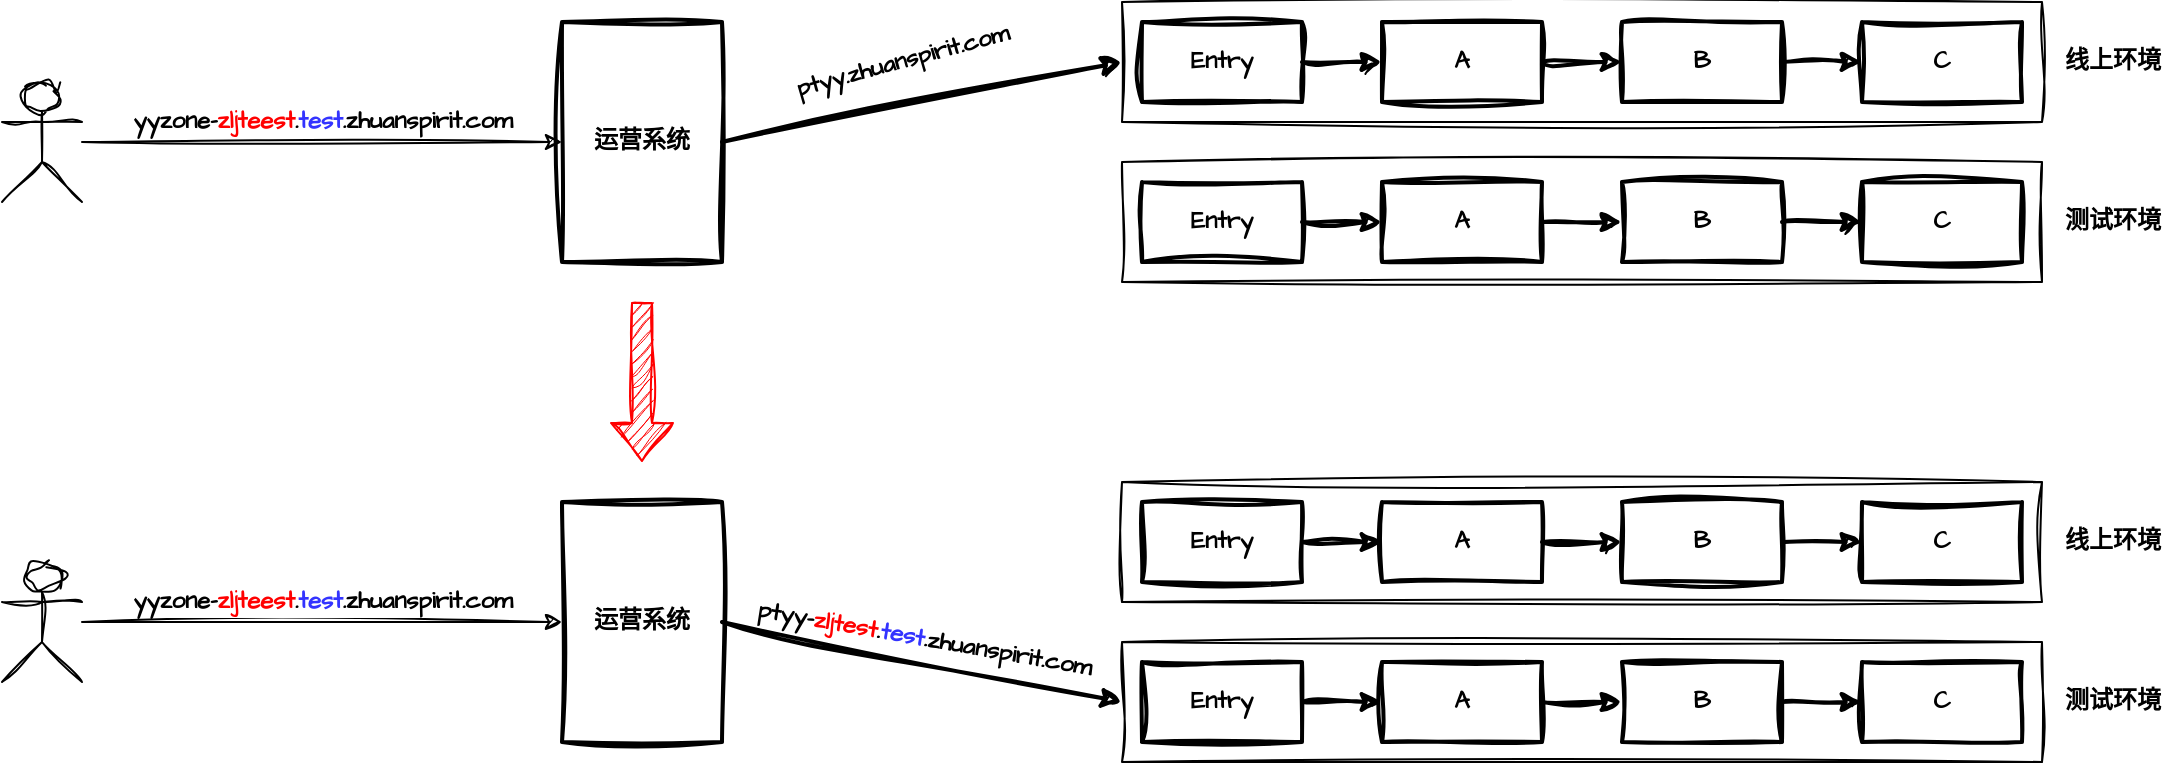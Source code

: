 <mxfile version="26.2.14">
  <diagram name="第 1 页" id="oHD-tsFR7v9sybY2QBcn">
    <mxGraphModel dx="1454" dy="1126" grid="1" gridSize="10" guides="1" tooltips="1" connect="1" arrows="1" fold="1" page="1" pageScale="1" pageWidth="827" pageHeight="1169" math="0" shadow="0">
      <root>
        <mxCell id="0" />
        <mxCell id="1" parent="0" />
        <mxCell id="fYj6RV3s_RDbV_FSJ3RX-14" value="" style="rounded=0;whiteSpace=wrap;html=1;sketch=1;hachureGap=4;jiggle=2;curveFitting=1;fontFamily=Architects Daughter;fontSource=https%3A%2F%2Ffonts.googleapis.com%2Fcss%3Ffamily%3DArchitects%2BDaughter;fillColor=none;" vertex="1" parent="1">
          <mxGeometry x="560" y="390" width="460" height="60" as="geometry" />
        </mxCell>
        <mxCell id="fYj6RV3s_RDbV_FSJ3RX-4" style="edgeStyle=orthogonalEdgeStyle;rounded=0;sketch=1;hachureGap=4;jiggle=2;curveFitting=1;orthogonalLoop=1;jettySize=auto;html=1;entryX=0;entryY=0.5;entryDx=0;entryDy=0;fontFamily=Architects Daughter;fontSource=https%3A%2F%2Ffonts.googleapis.com%2Fcss%3Ffamily%3DArchitects%2BDaughter;" edge="1" parent="1" source="fYj6RV3s_RDbV_FSJ3RX-1" target="fYj6RV3s_RDbV_FSJ3RX-3">
          <mxGeometry relative="1" as="geometry" />
        </mxCell>
        <mxCell id="fYj6RV3s_RDbV_FSJ3RX-5" value="yyzone-&lt;font style=&quot;color: rgb(255, 0, 0);&quot;&gt;zljteest&lt;/font&gt;.&lt;font style=&quot;color: rgb(51, 51, 255);&quot;&gt;test&lt;/font&gt;.zhuanspirit.com" style="edgeLabel;html=1;align=center;verticalAlign=middle;resizable=0;points=[];sketch=1;hachureGap=4;jiggle=2;curveFitting=1;fontFamily=Architects Daughter;fontSource=https%3A%2F%2Ffonts.googleapis.com%2Fcss%3Ffamily%3DArchitects%2BDaughter;fontStyle=1;fontSize=12;" vertex="1" connectable="0" parent="fYj6RV3s_RDbV_FSJ3RX-4">
          <mxGeometry x="-0.3" y="3" relative="1" as="geometry">
            <mxPoint x="36" y="-7" as="offset" />
          </mxGeometry>
        </mxCell>
        <mxCell id="fYj6RV3s_RDbV_FSJ3RX-1" value="" style="shape=umlActor;verticalLabelPosition=bottom;verticalAlign=top;html=1;outlineConnect=0;sketch=1;hachureGap=4;jiggle=2;curveFitting=1;fontFamily=Architects Daughter;fontSource=https%3A%2F%2Ffonts.googleapis.com%2Fcss%3Ffamily%3DArchitects%2BDaughter;" vertex="1" parent="1">
          <mxGeometry y="350" width="40" height="60" as="geometry" />
        </mxCell>
        <mxCell id="fYj6RV3s_RDbV_FSJ3RX-3" value="&lt;b&gt;运营系统&lt;/b&gt;" style="rounded=0;whiteSpace=wrap;html=1;sketch=1;hachureGap=4;jiggle=2;curveFitting=1;fontFamily=Architects Daughter;fontSource=https%3A%2F%2Ffonts.googleapis.com%2Fcss%3Ffamily%3DArchitects%2BDaughter;fillColor=none;strokeWidth=2;" vertex="1" parent="1">
          <mxGeometry x="280" y="320" width="80" height="120" as="geometry" />
        </mxCell>
        <mxCell id="fYj6RV3s_RDbV_FSJ3RX-11" style="edgeStyle=orthogonalEdgeStyle;rounded=0;sketch=1;hachureGap=4;jiggle=2;curveFitting=1;orthogonalLoop=1;jettySize=auto;html=1;exitX=1;exitY=0.5;exitDx=0;exitDy=0;entryX=0;entryY=0.5;entryDx=0;entryDy=0;fontFamily=Architects Daughter;fontSource=https%3A%2F%2Ffonts.googleapis.com%2Fcss%3Ffamily%3DArchitects%2BDaughter;strokeWidth=2;" edge="1" parent="1" source="fYj6RV3s_RDbV_FSJ3RX-7" target="fYj6RV3s_RDbV_FSJ3RX-8">
          <mxGeometry relative="1" as="geometry" />
        </mxCell>
        <mxCell id="fYj6RV3s_RDbV_FSJ3RX-7" value="Entry" style="rounded=0;whiteSpace=wrap;html=1;sketch=1;hachureGap=4;jiggle=2;curveFitting=1;fontFamily=Architects Daughter;fontSource=https%3A%2F%2Ffonts.googleapis.com%2Fcss%3Ffamily%3DArchitects%2BDaughter;fillColor=none;strokeWidth=2;fontStyle=1" vertex="1" parent="1">
          <mxGeometry x="570" y="400" width="80" height="40" as="geometry" />
        </mxCell>
        <mxCell id="fYj6RV3s_RDbV_FSJ3RX-12" style="edgeStyle=orthogonalEdgeStyle;rounded=0;sketch=1;hachureGap=4;jiggle=2;curveFitting=1;orthogonalLoop=1;jettySize=auto;html=1;exitX=1;exitY=0.5;exitDx=0;exitDy=0;entryX=0;entryY=0.5;entryDx=0;entryDy=0;fontFamily=Architects Daughter;fontSource=https%3A%2F%2Ffonts.googleapis.com%2Fcss%3Ffamily%3DArchitects%2BDaughter;strokeWidth=2;" edge="1" parent="1" source="fYj6RV3s_RDbV_FSJ3RX-8" target="fYj6RV3s_RDbV_FSJ3RX-9">
          <mxGeometry relative="1" as="geometry" />
        </mxCell>
        <mxCell id="fYj6RV3s_RDbV_FSJ3RX-8" value="A" style="rounded=0;whiteSpace=wrap;html=1;sketch=1;hachureGap=4;jiggle=2;curveFitting=1;fontFamily=Architects Daughter;fontSource=https%3A%2F%2Ffonts.googleapis.com%2Fcss%3Ffamily%3DArchitects%2BDaughter;fillColor=none;strokeWidth=2;fontStyle=1" vertex="1" parent="1">
          <mxGeometry x="690" y="400" width="80" height="40" as="geometry" />
        </mxCell>
        <mxCell id="fYj6RV3s_RDbV_FSJ3RX-13" style="edgeStyle=orthogonalEdgeStyle;rounded=0;sketch=1;hachureGap=4;jiggle=2;curveFitting=1;orthogonalLoop=1;jettySize=auto;html=1;exitX=1;exitY=0.5;exitDx=0;exitDy=0;entryX=0;entryY=0.5;entryDx=0;entryDy=0;fontFamily=Architects Daughter;fontSource=https%3A%2F%2Ffonts.googleapis.com%2Fcss%3Ffamily%3DArchitects%2BDaughter;strokeWidth=2;" edge="1" parent="1" source="fYj6RV3s_RDbV_FSJ3RX-9" target="fYj6RV3s_RDbV_FSJ3RX-10">
          <mxGeometry relative="1" as="geometry" />
        </mxCell>
        <mxCell id="fYj6RV3s_RDbV_FSJ3RX-9" value="B" style="rounded=0;whiteSpace=wrap;html=1;sketch=1;hachureGap=4;jiggle=2;curveFitting=1;fontFamily=Architects Daughter;fontSource=https%3A%2F%2Ffonts.googleapis.com%2Fcss%3Ffamily%3DArchitects%2BDaughter;fillColor=none;strokeWidth=2;fontStyle=1" vertex="1" parent="1">
          <mxGeometry x="810" y="400" width="80" height="40" as="geometry" />
        </mxCell>
        <mxCell id="fYj6RV3s_RDbV_FSJ3RX-10" value="C" style="rounded=0;whiteSpace=wrap;html=1;sketch=1;hachureGap=4;jiggle=2;curveFitting=1;fontFamily=Architects Daughter;fontSource=https%3A%2F%2Ffonts.googleapis.com%2Fcss%3Ffamily%3DArchitects%2BDaughter;fillColor=none;strokeWidth=2;fontStyle=1" vertex="1" parent="1">
          <mxGeometry x="930" y="400" width="80" height="40" as="geometry" />
        </mxCell>
        <mxCell id="fYj6RV3s_RDbV_FSJ3RX-15" value="&lt;b&gt;测试环境&lt;/b&gt;" style="text;html=1;align=center;verticalAlign=middle;resizable=0;points=[];autosize=1;strokeColor=none;fillColor=none;fontFamily=Architects Daughter;fontSource=https%3A%2F%2Ffonts.googleapis.com%2Fcss%3Ffamily%3DArchitects%2BDaughter;" vertex="1" parent="1">
          <mxGeometry x="1020" y="405" width="70" height="30" as="geometry" />
        </mxCell>
        <mxCell id="fYj6RV3s_RDbV_FSJ3RX-17" value="" style="rounded=0;whiteSpace=wrap;html=1;sketch=1;hachureGap=4;jiggle=2;curveFitting=1;fontFamily=Architects Daughter;fontSource=https%3A%2F%2Ffonts.googleapis.com%2Fcss%3Ffamily%3DArchitects%2BDaughter;fillColor=none;" vertex="1" parent="1">
          <mxGeometry x="560" y="310" width="460" height="60" as="geometry" />
        </mxCell>
        <mxCell id="fYj6RV3s_RDbV_FSJ3RX-18" style="edgeStyle=orthogonalEdgeStyle;rounded=0;sketch=1;hachureGap=4;jiggle=2;curveFitting=1;orthogonalLoop=1;jettySize=auto;html=1;exitX=1;exitY=0.5;exitDx=0;exitDy=0;entryX=0;entryY=0.5;entryDx=0;entryDy=0;fontFamily=Architects Daughter;fontSource=https%3A%2F%2Ffonts.googleapis.com%2Fcss%3Ffamily%3DArchitects%2BDaughter;strokeWidth=2;" edge="1" parent="1" source="fYj6RV3s_RDbV_FSJ3RX-19" target="fYj6RV3s_RDbV_FSJ3RX-21">
          <mxGeometry relative="1" as="geometry" />
        </mxCell>
        <mxCell id="fYj6RV3s_RDbV_FSJ3RX-19" value="Entry" style="rounded=0;whiteSpace=wrap;html=1;sketch=1;hachureGap=4;jiggle=2;curveFitting=1;fontFamily=Architects Daughter;fontSource=https%3A%2F%2Ffonts.googleapis.com%2Fcss%3Ffamily%3DArchitects%2BDaughter;fillColor=none;strokeWidth=2;fontStyle=1" vertex="1" parent="1">
          <mxGeometry x="570" y="320" width="80" height="40" as="geometry" />
        </mxCell>
        <mxCell id="fYj6RV3s_RDbV_FSJ3RX-20" style="edgeStyle=orthogonalEdgeStyle;rounded=0;sketch=1;hachureGap=4;jiggle=2;curveFitting=1;orthogonalLoop=1;jettySize=auto;html=1;exitX=1;exitY=0.5;exitDx=0;exitDy=0;entryX=0;entryY=0.5;entryDx=0;entryDy=0;fontFamily=Architects Daughter;fontSource=https%3A%2F%2Ffonts.googleapis.com%2Fcss%3Ffamily%3DArchitects%2BDaughter;strokeWidth=2;" edge="1" parent="1" source="fYj6RV3s_RDbV_FSJ3RX-21" target="fYj6RV3s_RDbV_FSJ3RX-23">
          <mxGeometry relative="1" as="geometry" />
        </mxCell>
        <mxCell id="fYj6RV3s_RDbV_FSJ3RX-21" value="A" style="rounded=0;whiteSpace=wrap;html=1;sketch=1;hachureGap=4;jiggle=2;curveFitting=1;fontFamily=Architects Daughter;fontSource=https%3A%2F%2Ffonts.googleapis.com%2Fcss%3Ffamily%3DArchitects%2BDaughter;fillColor=none;strokeWidth=2;fontStyle=1" vertex="1" parent="1">
          <mxGeometry x="690" y="320" width="80" height="40" as="geometry" />
        </mxCell>
        <mxCell id="fYj6RV3s_RDbV_FSJ3RX-22" style="edgeStyle=orthogonalEdgeStyle;rounded=0;sketch=1;hachureGap=4;jiggle=2;curveFitting=1;orthogonalLoop=1;jettySize=auto;html=1;exitX=1;exitY=0.5;exitDx=0;exitDy=0;entryX=0;entryY=0.5;entryDx=0;entryDy=0;fontFamily=Architects Daughter;fontSource=https%3A%2F%2Ffonts.googleapis.com%2Fcss%3Ffamily%3DArchitects%2BDaughter;strokeWidth=2;" edge="1" parent="1" source="fYj6RV3s_RDbV_FSJ3RX-23" target="fYj6RV3s_RDbV_FSJ3RX-24">
          <mxGeometry relative="1" as="geometry" />
        </mxCell>
        <mxCell id="fYj6RV3s_RDbV_FSJ3RX-23" value="B" style="rounded=0;whiteSpace=wrap;html=1;sketch=1;hachureGap=4;jiggle=2;curveFitting=1;fontFamily=Architects Daughter;fontSource=https%3A%2F%2Ffonts.googleapis.com%2Fcss%3Ffamily%3DArchitects%2BDaughter;fillColor=none;strokeWidth=2;fontStyle=1" vertex="1" parent="1">
          <mxGeometry x="810" y="320" width="80" height="40" as="geometry" />
        </mxCell>
        <mxCell id="fYj6RV3s_RDbV_FSJ3RX-24" value="C" style="rounded=0;whiteSpace=wrap;html=1;sketch=1;hachureGap=4;jiggle=2;curveFitting=1;fontFamily=Architects Daughter;fontSource=https%3A%2F%2Ffonts.googleapis.com%2Fcss%3Ffamily%3DArchitects%2BDaughter;fillColor=none;strokeWidth=2;fontStyle=1" vertex="1" parent="1">
          <mxGeometry x="930" y="320" width="80" height="40" as="geometry" />
        </mxCell>
        <mxCell id="fYj6RV3s_RDbV_FSJ3RX-25" value="&lt;b&gt;线上环境&lt;/b&gt;" style="text;html=1;align=center;verticalAlign=middle;resizable=0;points=[];autosize=1;strokeColor=none;fillColor=none;fontFamily=Architects Daughter;fontSource=https%3A%2F%2Ffonts.googleapis.com%2Fcss%3Ffamily%3DArchitects%2BDaughter;" vertex="1" parent="1">
          <mxGeometry x="1020" y="325" width="70" height="30" as="geometry" />
        </mxCell>
        <mxCell id="fYj6RV3s_RDbV_FSJ3RX-26" value="" style="endArrow=classic;html=1;rounded=0;sketch=1;hachureGap=4;jiggle=2;curveFitting=1;fontFamily=Architects Daughter;fontSource=https%3A%2F%2Ffonts.googleapis.com%2Fcss%3Ffamily%3DArchitects%2BDaughter;exitX=1;exitY=0.5;exitDx=0;exitDy=0;entryX=0;entryY=0.5;entryDx=0;entryDy=0;strokeWidth=2;" edge="1" parent="1" source="fYj6RV3s_RDbV_FSJ3RX-3" target="fYj6RV3s_RDbV_FSJ3RX-17">
          <mxGeometry width="50" height="50" relative="1" as="geometry">
            <mxPoint x="390" y="550" as="sourcePoint" />
            <mxPoint x="440" y="500" as="targetPoint" />
          </mxGeometry>
        </mxCell>
        <mxCell id="fYj6RV3s_RDbV_FSJ3RX-27" value="&lt;b&gt;&lt;font style=&quot;font-size: 12px;&quot;&gt;ptyy.zhuanspirit.com&lt;/font&gt;&lt;/b&gt;" style="edgeLabel;html=1;align=center;verticalAlign=middle;resizable=0;points=[];sketch=1;hachureGap=4;jiggle=2;curveFitting=1;fontFamily=Architects Daughter;fontSource=https%3A%2F%2Ffonts.googleapis.com%2Fcss%3Ffamily%3DArchitects%2BDaughter;rotation=-15;" vertex="1" connectable="0" parent="fYj6RV3s_RDbV_FSJ3RX-26">
          <mxGeometry x="-0.185" y="1" relative="1" as="geometry">
            <mxPoint x="9" y="-23" as="offset" />
          </mxGeometry>
        </mxCell>
        <mxCell id="fYj6RV3s_RDbV_FSJ3RX-28" value="" style="rounded=0;whiteSpace=wrap;html=1;sketch=1;hachureGap=4;jiggle=2;curveFitting=1;fontFamily=Architects Daughter;fontSource=https%3A%2F%2Ffonts.googleapis.com%2Fcss%3Ffamily%3DArchitects%2BDaughter;fillColor=none;" vertex="1" parent="1">
          <mxGeometry x="560" y="630" width="460" height="60" as="geometry" />
        </mxCell>
        <mxCell id="fYj6RV3s_RDbV_FSJ3RX-29" style="edgeStyle=orthogonalEdgeStyle;rounded=0;sketch=1;hachureGap=4;jiggle=2;curveFitting=1;orthogonalLoop=1;jettySize=auto;html=1;entryX=0;entryY=0.5;entryDx=0;entryDy=0;fontFamily=Architects Daughter;fontSource=https%3A%2F%2Ffonts.googleapis.com%2Fcss%3Ffamily%3DArchitects%2BDaughter;" edge="1" parent="1" source="fYj6RV3s_RDbV_FSJ3RX-31" target="fYj6RV3s_RDbV_FSJ3RX-32">
          <mxGeometry relative="1" as="geometry" />
        </mxCell>
        <mxCell id="fYj6RV3s_RDbV_FSJ3RX-30" value="yyzone-&lt;font style=&quot;color: rgb(255, 0, 0);&quot;&gt;zljteest&lt;/font&gt;.&lt;font style=&quot;color: rgb(51, 51, 255);&quot;&gt;test&lt;/font&gt;.zhuanspirit.com" style="edgeLabel;html=1;align=center;verticalAlign=middle;resizable=0;points=[];sketch=1;hachureGap=4;jiggle=2;curveFitting=1;fontFamily=Architects Daughter;fontSource=https%3A%2F%2Ffonts.googleapis.com%2Fcss%3Ffamily%3DArchitects%2BDaughter;fontStyle=1;fontSize=12;" vertex="1" connectable="0" parent="fYj6RV3s_RDbV_FSJ3RX-29">
          <mxGeometry x="-0.3" y="3" relative="1" as="geometry">
            <mxPoint x="36" y="-7" as="offset" />
          </mxGeometry>
        </mxCell>
        <mxCell id="fYj6RV3s_RDbV_FSJ3RX-31" value="" style="shape=umlActor;verticalLabelPosition=bottom;verticalAlign=top;html=1;outlineConnect=0;sketch=1;hachureGap=4;jiggle=2;curveFitting=1;fontFamily=Architects Daughter;fontSource=https%3A%2F%2Ffonts.googleapis.com%2Fcss%3Ffamily%3DArchitects%2BDaughter;" vertex="1" parent="1">
          <mxGeometry y="590" width="40" height="60" as="geometry" />
        </mxCell>
        <mxCell id="fYj6RV3s_RDbV_FSJ3RX-32" value="&lt;b&gt;运营系统&lt;/b&gt;" style="rounded=0;whiteSpace=wrap;html=1;sketch=1;hachureGap=4;jiggle=2;curveFitting=1;fontFamily=Architects Daughter;fontSource=https%3A%2F%2Ffonts.googleapis.com%2Fcss%3Ffamily%3DArchitects%2BDaughter;fillColor=none;strokeWidth=2;" vertex="1" parent="1">
          <mxGeometry x="280" y="560" width="80" height="120" as="geometry" />
        </mxCell>
        <mxCell id="fYj6RV3s_RDbV_FSJ3RX-33" style="edgeStyle=orthogonalEdgeStyle;rounded=0;sketch=1;hachureGap=4;jiggle=2;curveFitting=1;orthogonalLoop=1;jettySize=auto;html=1;exitX=1;exitY=0.5;exitDx=0;exitDy=0;entryX=0;entryY=0.5;entryDx=0;entryDy=0;fontFamily=Architects Daughter;fontSource=https%3A%2F%2Ffonts.googleapis.com%2Fcss%3Ffamily%3DArchitects%2BDaughter;strokeWidth=2;" edge="1" parent="1" source="fYj6RV3s_RDbV_FSJ3RX-34" target="fYj6RV3s_RDbV_FSJ3RX-36">
          <mxGeometry relative="1" as="geometry" />
        </mxCell>
        <mxCell id="fYj6RV3s_RDbV_FSJ3RX-34" value="Entry" style="rounded=0;whiteSpace=wrap;html=1;sketch=1;hachureGap=4;jiggle=2;curveFitting=1;fontFamily=Architects Daughter;fontSource=https%3A%2F%2Ffonts.googleapis.com%2Fcss%3Ffamily%3DArchitects%2BDaughter;fillColor=none;strokeWidth=2;fontStyle=1" vertex="1" parent="1">
          <mxGeometry x="570" y="640" width="80" height="40" as="geometry" />
        </mxCell>
        <mxCell id="fYj6RV3s_RDbV_FSJ3RX-35" style="edgeStyle=orthogonalEdgeStyle;rounded=0;sketch=1;hachureGap=4;jiggle=2;curveFitting=1;orthogonalLoop=1;jettySize=auto;html=1;exitX=1;exitY=0.5;exitDx=0;exitDy=0;entryX=0;entryY=0.5;entryDx=0;entryDy=0;fontFamily=Architects Daughter;fontSource=https%3A%2F%2Ffonts.googleapis.com%2Fcss%3Ffamily%3DArchitects%2BDaughter;strokeWidth=2;" edge="1" parent="1" source="fYj6RV3s_RDbV_FSJ3RX-36" target="fYj6RV3s_RDbV_FSJ3RX-38">
          <mxGeometry relative="1" as="geometry" />
        </mxCell>
        <mxCell id="fYj6RV3s_RDbV_FSJ3RX-36" value="A" style="rounded=0;whiteSpace=wrap;html=1;sketch=1;hachureGap=4;jiggle=2;curveFitting=1;fontFamily=Architects Daughter;fontSource=https%3A%2F%2Ffonts.googleapis.com%2Fcss%3Ffamily%3DArchitects%2BDaughter;fillColor=none;strokeWidth=2;fontStyle=1" vertex="1" parent="1">
          <mxGeometry x="690" y="640" width="80" height="40" as="geometry" />
        </mxCell>
        <mxCell id="fYj6RV3s_RDbV_FSJ3RX-37" style="edgeStyle=orthogonalEdgeStyle;rounded=0;sketch=1;hachureGap=4;jiggle=2;curveFitting=1;orthogonalLoop=1;jettySize=auto;html=1;exitX=1;exitY=0.5;exitDx=0;exitDy=0;entryX=0;entryY=0.5;entryDx=0;entryDy=0;fontFamily=Architects Daughter;fontSource=https%3A%2F%2Ffonts.googleapis.com%2Fcss%3Ffamily%3DArchitects%2BDaughter;strokeWidth=2;" edge="1" parent="1" source="fYj6RV3s_RDbV_FSJ3RX-38" target="fYj6RV3s_RDbV_FSJ3RX-39">
          <mxGeometry relative="1" as="geometry" />
        </mxCell>
        <mxCell id="fYj6RV3s_RDbV_FSJ3RX-38" value="B" style="rounded=0;whiteSpace=wrap;html=1;sketch=1;hachureGap=4;jiggle=2;curveFitting=1;fontFamily=Architects Daughter;fontSource=https%3A%2F%2Ffonts.googleapis.com%2Fcss%3Ffamily%3DArchitects%2BDaughter;fillColor=none;strokeWidth=2;fontStyle=1" vertex="1" parent="1">
          <mxGeometry x="810" y="640" width="80" height="40" as="geometry" />
        </mxCell>
        <mxCell id="fYj6RV3s_RDbV_FSJ3RX-39" value="C" style="rounded=0;whiteSpace=wrap;html=1;sketch=1;hachureGap=4;jiggle=2;curveFitting=1;fontFamily=Architects Daughter;fontSource=https%3A%2F%2Ffonts.googleapis.com%2Fcss%3Ffamily%3DArchitects%2BDaughter;fillColor=none;strokeWidth=2;fontStyle=1" vertex="1" parent="1">
          <mxGeometry x="930" y="640" width="80" height="40" as="geometry" />
        </mxCell>
        <mxCell id="fYj6RV3s_RDbV_FSJ3RX-40" value="&lt;b&gt;测试环境&lt;/b&gt;" style="text;html=1;align=center;verticalAlign=middle;resizable=0;points=[];autosize=1;strokeColor=none;fillColor=none;fontFamily=Architects Daughter;fontSource=https%3A%2F%2Ffonts.googleapis.com%2Fcss%3Ffamily%3DArchitects%2BDaughter;" vertex="1" parent="1">
          <mxGeometry x="1020" y="645" width="70" height="30" as="geometry" />
        </mxCell>
        <mxCell id="fYj6RV3s_RDbV_FSJ3RX-41" value="" style="rounded=0;whiteSpace=wrap;html=1;sketch=1;hachureGap=4;jiggle=2;curveFitting=1;fontFamily=Architects Daughter;fontSource=https%3A%2F%2Ffonts.googleapis.com%2Fcss%3Ffamily%3DArchitects%2BDaughter;fillColor=none;" vertex="1" parent="1">
          <mxGeometry x="560" y="550" width="460" height="60" as="geometry" />
        </mxCell>
        <mxCell id="fYj6RV3s_RDbV_FSJ3RX-42" style="edgeStyle=orthogonalEdgeStyle;rounded=0;sketch=1;hachureGap=4;jiggle=2;curveFitting=1;orthogonalLoop=1;jettySize=auto;html=1;exitX=1;exitY=0.5;exitDx=0;exitDy=0;entryX=0;entryY=0.5;entryDx=0;entryDy=0;fontFamily=Architects Daughter;fontSource=https%3A%2F%2Ffonts.googleapis.com%2Fcss%3Ffamily%3DArchitects%2BDaughter;strokeWidth=2;" edge="1" parent="1" source="fYj6RV3s_RDbV_FSJ3RX-43" target="fYj6RV3s_RDbV_FSJ3RX-45">
          <mxGeometry relative="1" as="geometry" />
        </mxCell>
        <mxCell id="fYj6RV3s_RDbV_FSJ3RX-43" value="Entry" style="rounded=0;whiteSpace=wrap;html=1;sketch=1;hachureGap=4;jiggle=2;curveFitting=1;fontFamily=Architects Daughter;fontSource=https%3A%2F%2Ffonts.googleapis.com%2Fcss%3Ffamily%3DArchitects%2BDaughter;fillColor=none;strokeWidth=2;fontStyle=1" vertex="1" parent="1">
          <mxGeometry x="570" y="560" width="80" height="40" as="geometry" />
        </mxCell>
        <mxCell id="fYj6RV3s_RDbV_FSJ3RX-44" style="edgeStyle=orthogonalEdgeStyle;rounded=0;sketch=1;hachureGap=4;jiggle=2;curveFitting=1;orthogonalLoop=1;jettySize=auto;html=1;exitX=1;exitY=0.5;exitDx=0;exitDy=0;entryX=0;entryY=0.5;entryDx=0;entryDy=0;fontFamily=Architects Daughter;fontSource=https%3A%2F%2Ffonts.googleapis.com%2Fcss%3Ffamily%3DArchitects%2BDaughter;strokeWidth=2;" edge="1" parent="1" source="fYj6RV3s_RDbV_FSJ3RX-45" target="fYj6RV3s_RDbV_FSJ3RX-47">
          <mxGeometry relative="1" as="geometry" />
        </mxCell>
        <mxCell id="fYj6RV3s_RDbV_FSJ3RX-45" value="A" style="rounded=0;whiteSpace=wrap;html=1;sketch=1;hachureGap=4;jiggle=2;curveFitting=1;fontFamily=Architects Daughter;fontSource=https%3A%2F%2Ffonts.googleapis.com%2Fcss%3Ffamily%3DArchitects%2BDaughter;fillColor=none;strokeWidth=2;fontStyle=1" vertex="1" parent="1">
          <mxGeometry x="690" y="560" width="80" height="40" as="geometry" />
        </mxCell>
        <mxCell id="fYj6RV3s_RDbV_FSJ3RX-46" style="edgeStyle=orthogonalEdgeStyle;rounded=0;sketch=1;hachureGap=4;jiggle=2;curveFitting=1;orthogonalLoop=1;jettySize=auto;html=1;exitX=1;exitY=0.5;exitDx=0;exitDy=0;entryX=0;entryY=0.5;entryDx=0;entryDy=0;fontFamily=Architects Daughter;fontSource=https%3A%2F%2Ffonts.googleapis.com%2Fcss%3Ffamily%3DArchitects%2BDaughter;strokeWidth=2;" edge="1" parent="1" source="fYj6RV3s_RDbV_FSJ3RX-47" target="fYj6RV3s_RDbV_FSJ3RX-48">
          <mxGeometry relative="1" as="geometry" />
        </mxCell>
        <mxCell id="fYj6RV3s_RDbV_FSJ3RX-47" value="B" style="rounded=0;whiteSpace=wrap;html=1;sketch=1;hachureGap=4;jiggle=2;curveFitting=1;fontFamily=Architects Daughter;fontSource=https%3A%2F%2Ffonts.googleapis.com%2Fcss%3Ffamily%3DArchitects%2BDaughter;fillColor=none;strokeWidth=2;fontStyle=1" vertex="1" parent="1">
          <mxGeometry x="810" y="560" width="80" height="40" as="geometry" />
        </mxCell>
        <mxCell id="fYj6RV3s_RDbV_FSJ3RX-48" value="C" style="rounded=0;whiteSpace=wrap;html=1;sketch=1;hachureGap=4;jiggle=2;curveFitting=1;fontFamily=Architects Daughter;fontSource=https%3A%2F%2Ffonts.googleapis.com%2Fcss%3Ffamily%3DArchitects%2BDaughter;fillColor=none;strokeWidth=2;fontStyle=1" vertex="1" parent="1">
          <mxGeometry x="930" y="560" width="80" height="40" as="geometry" />
        </mxCell>
        <mxCell id="fYj6RV3s_RDbV_FSJ3RX-49" value="&lt;b&gt;线上环境&lt;/b&gt;" style="text;html=1;align=center;verticalAlign=middle;resizable=0;points=[];autosize=1;strokeColor=none;fillColor=none;fontFamily=Architects Daughter;fontSource=https%3A%2F%2Ffonts.googleapis.com%2Fcss%3Ffamily%3DArchitects%2BDaughter;" vertex="1" parent="1">
          <mxGeometry x="1020" y="565" width="70" height="30" as="geometry" />
        </mxCell>
        <mxCell id="fYj6RV3s_RDbV_FSJ3RX-50" value="" style="endArrow=classic;html=1;rounded=0;sketch=1;hachureGap=4;jiggle=2;curveFitting=1;fontFamily=Architects Daughter;fontSource=https%3A%2F%2Ffonts.googleapis.com%2Fcss%3Ffamily%3DArchitects%2BDaughter;exitX=1;exitY=0.5;exitDx=0;exitDy=0;entryX=0;entryY=0.5;entryDx=0;entryDy=0;strokeWidth=2;" edge="1" parent="1" source="fYj6RV3s_RDbV_FSJ3RX-32" target="fYj6RV3s_RDbV_FSJ3RX-28">
          <mxGeometry width="50" height="50" relative="1" as="geometry">
            <mxPoint x="390" y="790" as="sourcePoint" />
            <mxPoint x="440" y="740" as="targetPoint" />
          </mxGeometry>
        </mxCell>
        <mxCell id="fYj6RV3s_RDbV_FSJ3RX-51" value="&lt;b&gt;&lt;font style=&quot;font-size: 12px;&quot;&gt;ptyy-&lt;font style=&quot;color: rgb(255, 0, 0);&quot;&gt;zljtest&lt;/font&gt;.&lt;font style=&quot;color: rgb(51, 51, 255);&quot;&gt;test&lt;/font&gt;.zhuanspirit.com&lt;/font&gt;&lt;/b&gt;" style="edgeLabel;html=1;align=center;verticalAlign=middle;resizable=0;points=[];sketch=1;hachureGap=4;jiggle=2;curveFitting=1;fontFamily=Architects Daughter;fontSource=https%3A%2F%2Ffonts.googleapis.com%2Fcss%3Ffamily%3DArchitects%2BDaughter;rotation=10;" vertex="1" connectable="0" parent="fYj6RV3s_RDbV_FSJ3RX-50">
          <mxGeometry x="-0.185" y="1" relative="1" as="geometry">
            <mxPoint x="19" y="-7" as="offset" />
          </mxGeometry>
        </mxCell>
        <mxCell id="fYj6RV3s_RDbV_FSJ3RX-52" value="" style="shape=flexArrow;endArrow=classic;html=1;rounded=0;sketch=1;hachureGap=4;jiggle=2;curveFitting=1;fontFamily=Architects Daughter;fontSource=https%3A%2F%2Ffonts.googleapis.com%2Fcss%3Ffamily%3DArchitects%2BDaughter;fillColor=#FF0000;strokeColor=#FF0000;" edge="1" parent="1">
          <mxGeometry width="50" height="50" relative="1" as="geometry">
            <mxPoint x="320" y="460" as="sourcePoint" />
            <mxPoint x="320" y="540" as="targetPoint" />
          </mxGeometry>
        </mxCell>
      </root>
    </mxGraphModel>
  </diagram>
</mxfile>
